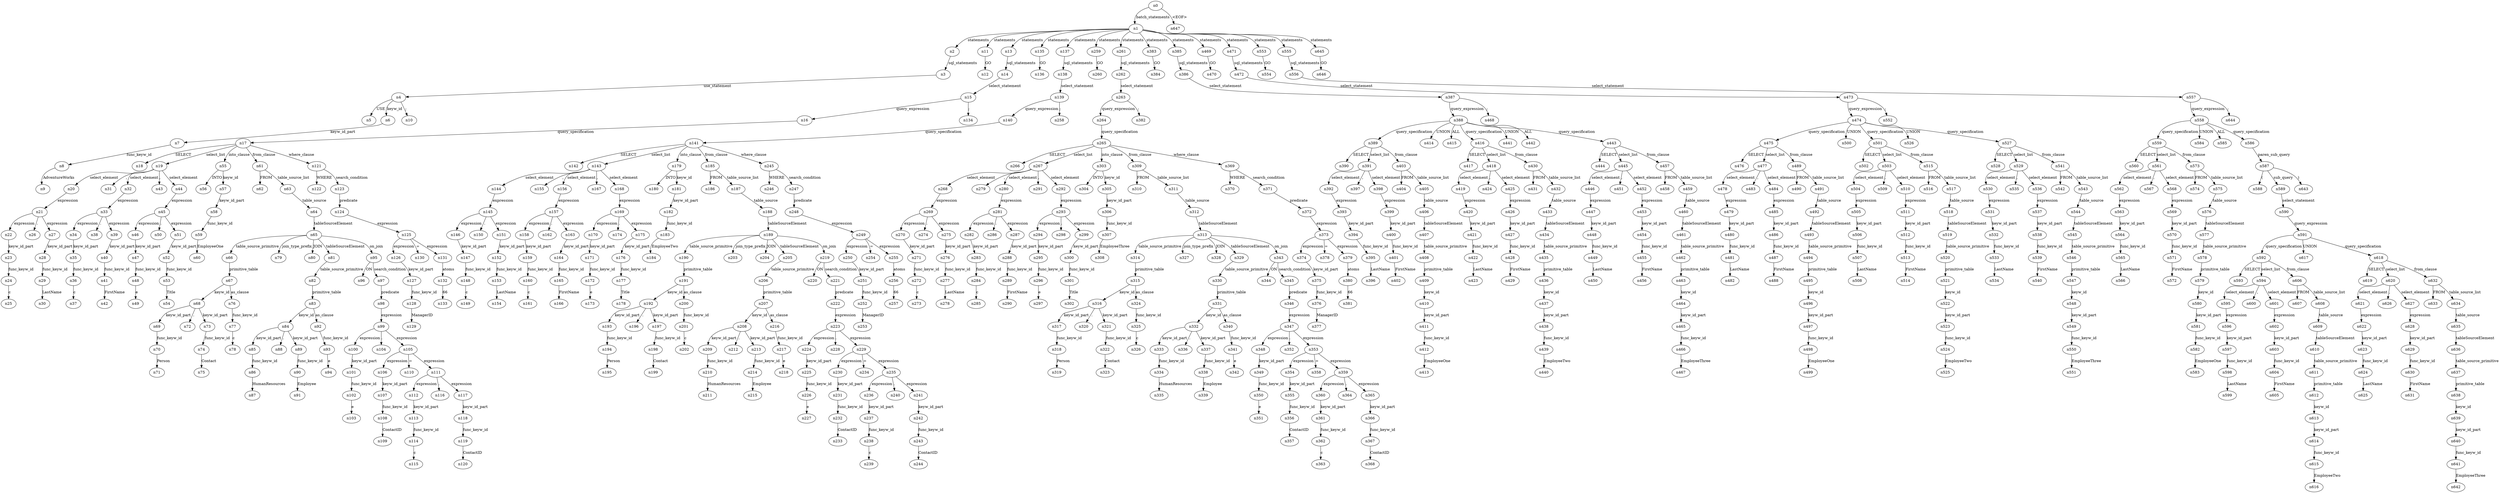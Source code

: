 digraph ParseTree {
  n0 -> n1 [label="batch_statements"];
  n1 -> n2 [label="statements"];
  n2 -> n3 [label="sql_statements"];
  n3 -> n4 [label="use_statement"];
  n4 -> n5 [label="USE"];
  n4 -> n6 [label="keyw_id"];
  n6 -> n7 [label="keyw_id_part"];
  n7 -> n8 [label="func_keyw_id"];
  n8 -> n9 [label="AdventureWorks"];
  n4 -> n10 [label=";"];
  n1 -> n11 [label="statements"];
  n11 -> n12 [label="GO"];
  n1 -> n13 [label="statements"];
  n13 -> n14 [label="sql_statements"];
  n14 -> n15 [label="select_statement"];
  n15 -> n16 [label="query_expression"];
  n16 -> n17 [label="query_specification"];
  n17 -> n18 [label="SELECT"];
  n17 -> n19 [label="select_list"];
  n19 -> n20 [label="select_element"];
  n20 -> n21 [label="expression"];
  n21 -> n22 [label="expression"];
  n22 -> n23 [label="keyw_id_part"];
  n23 -> n24 [label="func_keyw_id"];
  n24 -> n25 [label="c"];
  n21 -> n26 [label="."];
  n21 -> n27 [label="expression"];
  n27 -> n28 [label="keyw_id_part"];
  n28 -> n29 [label="func_keyw_id"];
  n29 -> n30 [label="LastName"];
  n19 -> n31 [label=","];
  n19 -> n32 [label="select_element"];
  n32 -> n33 [label="expression"];
  n33 -> n34 [label="expression"];
  n34 -> n35 [label="keyw_id_part"];
  n35 -> n36 [label="func_keyw_id"];
  n36 -> n37 [label="c"];
  n33 -> n38 [label="."];
  n33 -> n39 [label="expression"];
  n39 -> n40 [label="keyw_id_part"];
  n40 -> n41 [label="func_keyw_id"];
  n41 -> n42 [label="FirstName"];
  n19 -> n43 [label=","];
  n19 -> n44 [label="select_element"];
  n44 -> n45 [label="expression"];
  n45 -> n46 [label="expression"];
  n46 -> n47 [label="keyw_id_part"];
  n47 -> n48 [label="func_keyw_id"];
  n48 -> n49 [label="e"];
  n45 -> n50 [label="."];
  n45 -> n51 [label="expression"];
  n51 -> n52 [label="keyw_id_part"];
  n52 -> n53 [label="func_keyw_id"];
  n53 -> n54 [label="Title"];
  n17 -> n55 [label="into_clause"];
  n55 -> n56 [label="INTO"];
  n55 -> n57 [label="keyw_id"];
  n57 -> n58 [label="keyw_id_part"];
  n58 -> n59 [label="func_keyw_id"];
  n59 -> n60 [label="EmployeeOne"];
  n17 -> n61 [label="from_clause"];
  n61 -> n62 [label="FROM"];
  n61 -> n63 [label="table_source_list"];
  n63 -> n64 [label="table_source"];
  n64 -> n65 [label="tableSourceElement"];
  n65 -> n66 [label="table_source_primitive"];
  n66 -> n67 [label="primitive_table"];
  n67 -> n68 [label="keyw_id"];
  n68 -> n69 [label="keyw_id_part"];
  n69 -> n70 [label="func_keyw_id"];
  n70 -> n71 [label="Person"];
  n68 -> n72 [label="."];
  n68 -> n73 [label="keyw_id_part"];
  n73 -> n74 [label="func_keyw_id"];
  n74 -> n75 [label="Contact"];
  n67 -> n76 [label="as_clause"];
  n76 -> n77 [label="func_keyw_id"];
  n77 -> n78 [label="c"];
  n65 -> n79 [label="join_type_prefix"];
  n65 -> n80 [label="JOIN"];
  n65 -> n81 [label="tableSourceElement"];
  n81 -> n82 [label="table_source_primitive"];
  n82 -> n83 [label="primitive_table"];
  n83 -> n84 [label="keyw_id"];
  n84 -> n85 [label="keyw_id_part"];
  n85 -> n86 [label="func_keyw_id"];
  n86 -> n87 [label="HumanResources"];
  n84 -> n88 [label="."];
  n84 -> n89 [label="keyw_id_part"];
  n89 -> n90 [label="func_keyw_id"];
  n90 -> n91 [label="Employee"];
  n83 -> n92 [label="as_clause"];
  n92 -> n93 [label="func_keyw_id"];
  n93 -> n94 [label="e"];
  n65 -> n95 [label="on_join"];
  n95 -> n96 [label="ON"];
  n95 -> n97 [label="search_condition"];
  n97 -> n98 [label="predicate"];
  n98 -> n99 [label="expression"];
  n99 -> n100 [label="expression"];
  n100 -> n101 [label="keyw_id_part"];
  n101 -> n102 [label="func_keyw_id"];
  n102 -> n103 [label="e"];
  n99 -> n104 [label="."];
  n99 -> n105 [label="expression"];
  n105 -> n106 [label="expression"];
  n106 -> n107 [label="keyw_id_part"];
  n107 -> n108 [label="func_keyw_id"];
  n108 -> n109 [label="ContactID"];
  n105 -> n110 [label="="];
  n105 -> n111 [label="expression"];
  n111 -> n112 [label="expression"];
  n112 -> n113 [label="keyw_id_part"];
  n113 -> n114 [label="func_keyw_id"];
  n114 -> n115 [label="c"];
  n111 -> n116 [label="."];
  n111 -> n117 [label="expression"];
  n117 -> n118 [label="keyw_id_part"];
  n118 -> n119 [label="func_keyw_id"];
  n119 -> n120 [label="ContactID"];
  n17 -> n121 [label="where_clause"];
  n121 -> n122 [label="WHERE"];
  n121 -> n123 [label="search_condition"];
  n123 -> n124 [label="predicate"];
  n124 -> n125 [label="expression"];
  n125 -> n126 [label="expression"];
  n126 -> n127 [label="keyw_id_part"];
  n127 -> n128 [label="func_keyw_id"];
  n128 -> n129 [label="ManagerID"];
  n125 -> n130 [label="="];
  n125 -> n131 [label="expression"];
  n131 -> n132 [label="atoms"];
  n132 -> n133 [label="66"];
  n15 -> n134 [label=";"];
  n1 -> n135 [label="statements"];
  n135 -> n136 [label="GO"];
  n1 -> n137 [label="statements"];
  n137 -> n138 [label="sql_statements"];
  n138 -> n139 [label="select_statement"];
  n139 -> n140 [label="query_expression"];
  n140 -> n141 [label="query_specification"];
  n141 -> n142 [label="SELECT"];
  n141 -> n143 [label="select_list"];
  n143 -> n144 [label="select_element"];
  n144 -> n145 [label="expression"];
  n145 -> n146 [label="expression"];
  n146 -> n147 [label="keyw_id_part"];
  n147 -> n148 [label="func_keyw_id"];
  n148 -> n149 [label="c"];
  n145 -> n150 [label="."];
  n145 -> n151 [label="expression"];
  n151 -> n152 [label="keyw_id_part"];
  n152 -> n153 [label="func_keyw_id"];
  n153 -> n154 [label="LastName"];
  n143 -> n155 [label=","];
  n143 -> n156 [label="select_element"];
  n156 -> n157 [label="expression"];
  n157 -> n158 [label="expression"];
  n158 -> n159 [label="keyw_id_part"];
  n159 -> n160 [label="func_keyw_id"];
  n160 -> n161 [label="c"];
  n157 -> n162 [label="."];
  n157 -> n163 [label="expression"];
  n163 -> n164 [label="keyw_id_part"];
  n164 -> n165 [label="func_keyw_id"];
  n165 -> n166 [label="FirstName"];
  n143 -> n167 [label=","];
  n143 -> n168 [label="select_element"];
  n168 -> n169 [label="expression"];
  n169 -> n170 [label="expression"];
  n170 -> n171 [label="keyw_id_part"];
  n171 -> n172 [label="func_keyw_id"];
  n172 -> n173 [label="e"];
  n169 -> n174 [label="."];
  n169 -> n175 [label="expression"];
  n175 -> n176 [label="keyw_id_part"];
  n176 -> n177 [label="func_keyw_id"];
  n177 -> n178 [label="Title"];
  n141 -> n179 [label="into_clause"];
  n179 -> n180 [label="INTO"];
  n179 -> n181 [label="keyw_id"];
  n181 -> n182 [label="keyw_id_part"];
  n182 -> n183 [label="func_keyw_id"];
  n183 -> n184 [label="EmployeeTwo"];
  n141 -> n185 [label="from_clause"];
  n185 -> n186 [label="FROM"];
  n185 -> n187 [label="table_source_list"];
  n187 -> n188 [label="table_source"];
  n188 -> n189 [label="tableSourceElement"];
  n189 -> n190 [label="table_source_primitive"];
  n190 -> n191 [label="primitive_table"];
  n191 -> n192 [label="keyw_id"];
  n192 -> n193 [label="keyw_id_part"];
  n193 -> n194 [label="func_keyw_id"];
  n194 -> n195 [label="Person"];
  n192 -> n196 [label="."];
  n192 -> n197 [label="keyw_id_part"];
  n197 -> n198 [label="func_keyw_id"];
  n198 -> n199 [label="Contact"];
  n191 -> n200 [label="as_clause"];
  n200 -> n201 [label="func_keyw_id"];
  n201 -> n202 [label="c"];
  n189 -> n203 [label="join_type_prefix"];
  n189 -> n204 [label="JOIN"];
  n189 -> n205 [label="tableSourceElement"];
  n205 -> n206 [label="table_source_primitive"];
  n206 -> n207 [label="primitive_table"];
  n207 -> n208 [label="keyw_id"];
  n208 -> n209 [label="keyw_id_part"];
  n209 -> n210 [label="func_keyw_id"];
  n210 -> n211 [label="HumanResources"];
  n208 -> n212 [label="."];
  n208 -> n213 [label="keyw_id_part"];
  n213 -> n214 [label="func_keyw_id"];
  n214 -> n215 [label="Employee"];
  n207 -> n216 [label="as_clause"];
  n216 -> n217 [label="func_keyw_id"];
  n217 -> n218 [label="e"];
  n189 -> n219 [label="on_join"];
  n219 -> n220 [label="ON"];
  n219 -> n221 [label="search_condition"];
  n221 -> n222 [label="predicate"];
  n222 -> n223 [label="expression"];
  n223 -> n224 [label="expression"];
  n224 -> n225 [label="keyw_id_part"];
  n225 -> n226 [label="func_keyw_id"];
  n226 -> n227 [label="e"];
  n223 -> n228 [label="."];
  n223 -> n229 [label="expression"];
  n229 -> n230 [label="expression"];
  n230 -> n231 [label="keyw_id_part"];
  n231 -> n232 [label="func_keyw_id"];
  n232 -> n233 [label="ContactID"];
  n229 -> n234 [label="="];
  n229 -> n235 [label="expression"];
  n235 -> n236 [label="expression"];
  n236 -> n237 [label="keyw_id_part"];
  n237 -> n238 [label="func_keyw_id"];
  n238 -> n239 [label="c"];
  n235 -> n240 [label="."];
  n235 -> n241 [label="expression"];
  n241 -> n242 [label="keyw_id_part"];
  n242 -> n243 [label="func_keyw_id"];
  n243 -> n244 [label="ContactID"];
  n141 -> n245 [label="where_clause"];
  n245 -> n246 [label="WHERE"];
  n245 -> n247 [label="search_condition"];
  n247 -> n248 [label="predicate"];
  n248 -> n249 [label="expression"];
  n249 -> n250 [label="expression"];
  n250 -> n251 [label="keyw_id_part"];
  n251 -> n252 [label="func_keyw_id"];
  n252 -> n253 [label="ManagerID"];
  n249 -> n254 [label="="];
  n249 -> n255 [label="expression"];
  n255 -> n256 [label="atoms"];
  n256 -> n257 [label="66"];
  n139 -> n258 [label=";"];
  n1 -> n259 [label="statements"];
  n259 -> n260 [label="GO"];
  n1 -> n261 [label="statements"];
  n261 -> n262 [label="sql_statements"];
  n262 -> n263 [label="select_statement"];
  n263 -> n264 [label="query_expression"];
  n264 -> n265 [label="query_specification"];
  n265 -> n266 [label="SELECT"];
  n265 -> n267 [label="select_list"];
  n267 -> n268 [label="select_element"];
  n268 -> n269 [label="expression"];
  n269 -> n270 [label="expression"];
  n270 -> n271 [label="keyw_id_part"];
  n271 -> n272 [label="func_keyw_id"];
  n272 -> n273 [label="c"];
  n269 -> n274 [label="."];
  n269 -> n275 [label="expression"];
  n275 -> n276 [label="keyw_id_part"];
  n276 -> n277 [label="func_keyw_id"];
  n277 -> n278 [label="LastName"];
  n267 -> n279 [label=","];
  n267 -> n280 [label="select_element"];
  n280 -> n281 [label="expression"];
  n281 -> n282 [label="expression"];
  n282 -> n283 [label="keyw_id_part"];
  n283 -> n284 [label="func_keyw_id"];
  n284 -> n285 [label="c"];
  n281 -> n286 [label="."];
  n281 -> n287 [label="expression"];
  n287 -> n288 [label="keyw_id_part"];
  n288 -> n289 [label="func_keyw_id"];
  n289 -> n290 [label="FirstName"];
  n267 -> n291 [label=","];
  n267 -> n292 [label="select_element"];
  n292 -> n293 [label="expression"];
  n293 -> n294 [label="expression"];
  n294 -> n295 [label="keyw_id_part"];
  n295 -> n296 [label="func_keyw_id"];
  n296 -> n297 [label="e"];
  n293 -> n298 [label="."];
  n293 -> n299 [label="expression"];
  n299 -> n300 [label="keyw_id_part"];
  n300 -> n301 [label="func_keyw_id"];
  n301 -> n302 [label="Title"];
  n265 -> n303 [label="into_clause"];
  n303 -> n304 [label="INTO"];
  n303 -> n305 [label="keyw_id"];
  n305 -> n306 [label="keyw_id_part"];
  n306 -> n307 [label="func_keyw_id"];
  n307 -> n308 [label="EmployeeThree"];
  n265 -> n309 [label="from_clause"];
  n309 -> n310 [label="FROM"];
  n309 -> n311 [label="table_source_list"];
  n311 -> n312 [label="table_source"];
  n312 -> n313 [label="tableSourceElement"];
  n313 -> n314 [label="table_source_primitive"];
  n314 -> n315 [label="primitive_table"];
  n315 -> n316 [label="keyw_id"];
  n316 -> n317 [label="keyw_id_part"];
  n317 -> n318 [label="func_keyw_id"];
  n318 -> n319 [label="Person"];
  n316 -> n320 [label="."];
  n316 -> n321 [label="keyw_id_part"];
  n321 -> n322 [label="func_keyw_id"];
  n322 -> n323 [label="Contact"];
  n315 -> n324 [label="as_clause"];
  n324 -> n325 [label="func_keyw_id"];
  n325 -> n326 [label="c"];
  n313 -> n327 [label="join_type_prefix"];
  n313 -> n328 [label="JOIN"];
  n313 -> n329 [label="tableSourceElement"];
  n329 -> n330 [label="table_source_primitive"];
  n330 -> n331 [label="primitive_table"];
  n331 -> n332 [label="keyw_id"];
  n332 -> n333 [label="keyw_id_part"];
  n333 -> n334 [label="func_keyw_id"];
  n334 -> n335 [label="HumanResources"];
  n332 -> n336 [label="."];
  n332 -> n337 [label="keyw_id_part"];
  n337 -> n338 [label="func_keyw_id"];
  n338 -> n339 [label="Employee"];
  n331 -> n340 [label="as_clause"];
  n340 -> n341 [label="func_keyw_id"];
  n341 -> n342 [label="e"];
  n313 -> n343 [label="on_join"];
  n343 -> n344 [label="ON"];
  n343 -> n345 [label="search_condition"];
  n345 -> n346 [label="predicate"];
  n346 -> n347 [label="expression"];
  n347 -> n348 [label="expression"];
  n348 -> n349 [label="keyw_id_part"];
  n349 -> n350 [label="func_keyw_id"];
  n350 -> n351 [label="e"];
  n347 -> n352 [label="."];
  n347 -> n353 [label="expression"];
  n353 -> n354 [label="expression"];
  n354 -> n355 [label="keyw_id_part"];
  n355 -> n356 [label="func_keyw_id"];
  n356 -> n357 [label="ContactID"];
  n353 -> n358 [label="="];
  n353 -> n359 [label="expression"];
  n359 -> n360 [label="expression"];
  n360 -> n361 [label="keyw_id_part"];
  n361 -> n362 [label="func_keyw_id"];
  n362 -> n363 [label="c"];
  n359 -> n364 [label="."];
  n359 -> n365 [label="expression"];
  n365 -> n366 [label="keyw_id_part"];
  n366 -> n367 [label="func_keyw_id"];
  n367 -> n368 [label="ContactID"];
  n265 -> n369 [label="where_clause"];
  n369 -> n370 [label="WHERE"];
  n369 -> n371 [label="search_condition"];
  n371 -> n372 [label="predicate"];
  n372 -> n373 [label="expression"];
  n373 -> n374 [label="expression"];
  n374 -> n375 [label="keyw_id_part"];
  n375 -> n376 [label="func_keyw_id"];
  n376 -> n377 [label="ManagerID"];
  n373 -> n378 [label="="];
  n373 -> n379 [label="expression"];
  n379 -> n380 [label="atoms"];
  n380 -> n381 [label="66"];
  n263 -> n382 [label=";"];
  n1 -> n383 [label="statements"];
  n383 -> n384 [label="GO"];
  n1 -> n385 [label="statements"];
  n385 -> n386 [label="sql_statements"];
  n386 -> n387 [label="select_statement"];
  n387 -> n388 [label="query_expression"];
  n388 -> n389 [label="query_specification"];
  n389 -> n390 [label="SELECT"];
  n389 -> n391 [label="select_list"];
  n391 -> n392 [label="select_element"];
  n392 -> n393 [label="expression"];
  n393 -> n394 [label="keyw_id_part"];
  n394 -> n395 [label="func_keyw_id"];
  n395 -> n396 [label="LastName"];
  n391 -> n397 [label=","];
  n391 -> n398 [label="select_element"];
  n398 -> n399 [label="expression"];
  n399 -> n400 [label="keyw_id_part"];
  n400 -> n401 [label="func_keyw_id"];
  n401 -> n402 [label="FirstName"];
  n389 -> n403 [label="from_clause"];
  n403 -> n404 [label="FROM"];
  n403 -> n405 [label="table_source_list"];
  n405 -> n406 [label="table_source"];
  n406 -> n407 [label="tableSourceElement"];
  n407 -> n408 [label="table_source_primitive"];
  n408 -> n409 [label="primitive_table"];
  n409 -> n410 [label="keyw_id"];
  n410 -> n411 [label="keyw_id_part"];
  n411 -> n412 [label="func_keyw_id"];
  n412 -> n413 [label="EmployeeOne"];
  n388 -> n414 [label="UNION"];
  n388 -> n415 [label="ALL"];
  n388 -> n416 [label="query_specification"];
  n416 -> n417 [label="SELECT"];
  n416 -> n418 [label="select_list"];
  n418 -> n419 [label="select_element"];
  n419 -> n420 [label="expression"];
  n420 -> n421 [label="keyw_id_part"];
  n421 -> n422 [label="func_keyw_id"];
  n422 -> n423 [label="LastName"];
  n418 -> n424 [label=","];
  n418 -> n425 [label="select_element"];
  n425 -> n426 [label="expression"];
  n426 -> n427 [label="keyw_id_part"];
  n427 -> n428 [label="func_keyw_id"];
  n428 -> n429 [label="FirstName"];
  n416 -> n430 [label="from_clause"];
  n430 -> n431 [label="FROM"];
  n430 -> n432 [label="table_source_list"];
  n432 -> n433 [label="table_source"];
  n433 -> n434 [label="tableSourceElement"];
  n434 -> n435 [label="table_source_primitive"];
  n435 -> n436 [label="primitive_table"];
  n436 -> n437 [label="keyw_id"];
  n437 -> n438 [label="keyw_id_part"];
  n438 -> n439 [label="func_keyw_id"];
  n439 -> n440 [label="EmployeeTwo"];
  n388 -> n441 [label="UNION"];
  n388 -> n442 [label="ALL"];
  n388 -> n443 [label="query_specification"];
  n443 -> n444 [label="SELECT"];
  n443 -> n445 [label="select_list"];
  n445 -> n446 [label="select_element"];
  n446 -> n447 [label="expression"];
  n447 -> n448 [label="keyw_id_part"];
  n448 -> n449 [label="func_keyw_id"];
  n449 -> n450 [label="LastName"];
  n445 -> n451 [label=","];
  n445 -> n452 [label="select_element"];
  n452 -> n453 [label="expression"];
  n453 -> n454 [label="keyw_id_part"];
  n454 -> n455 [label="func_keyw_id"];
  n455 -> n456 [label="FirstName"];
  n443 -> n457 [label="from_clause"];
  n457 -> n458 [label="FROM"];
  n457 -> n459 [label="table_source_list"];
  n459 -> n460 [label="table_source"];
  n460 -> n461 [label="tableSourceElement"];
  n461 -> n462 [label="table_source_primitive"];
  n462 -> n463 [label="primitive_table"];
  n463 -> n464 [label="keyw_id"];
  n464 -> n465 [label="keyw_id_part"];
  n465 -> n466 [label="func_keyw_id"];
  n466 -> n467 [label="EmployeeThree"];
  n387 -> n468 [label=";"];
  n1 -> n469 [label="statements"];
  n469 -> n470 [label="GO"];
  n1 -> n471 [label="statements"];
  n471 -> n472 [label="sql_statements"];
  n472 -> n473 [label="select_statement"];
  n473 -> n474 [label="query_expression"];
  n474 -> n475 [label="query_specification"];
  n475 -> n476 [label="SELECT"];
  n475 -> n477 [label="select_list"];
  n477 -> n478 [label="select_element"];
  n478 -> n479 [label="expression"];
  n479 -> n480 [label="keyw_id_part"];
  n480 -> n481 [label="func_keyw_id"];
  n481 -> n482 [label="LastName"];
  n477 -> n483 [label=","];
  n477 -> n484 [label="select_element"];
  n484 -> n485 [label="expression"];
  n485 -> n486 [label="keyw_id_part"];
  n486 -> n487 [label="func_keyw_id"];
  n487 -> n488 [label="FirstName"];
  n475 -> n489 [label="from_clause"];
  n489 -> n490 [label="FROM"];
  n489 -> n491 [label="table_source_list"];
  n491 -> n492 [label="table_source"];
  n492 -> n493 [label="tableSourceElement"];
  n493 -> n494 [label="table_source_primitive"];
  n494 -> n495 [label="primitive_table"];
  n495 -> n496 [label="keyw_id"];
  n496 -> n497 [label="keyw_id_part"];
  n497 -> n498 [label="func_keyw_id"];
  n498 -> n499 [label="EmployeeOne"];
  n474 -> n500 [label="UNION"];
  n474 -> n501 [label="query_specification"];
  n501 -> n502 [label="SELECT"];
  n501 -> n503 [label="select_list"];
  n503 -> n504 [label="select_element"];
  n504 -> n505 [label="expression"];
  n505 -> n506 [label="keyw_id_part"];
  n506 -> n507 [label="func_keyw_id"];
  n507 -> n508 [label="LastName"];
  n503 -> n509 [label=","];
  n503 -> n510 [label="select_element"];
  n510 -> n511 [label="expression"];
  n511 -> n512 [label="keyw_id_part"];
  n512 -> n513 [label="func_keyw_id"];
  n513 -> n514 [label="FirstName"];
  n501 -> n515 [label="from_clause"];
  n515 -> n516 [label="FROM"];
  n515 -> n517 [label="table_source_list"];
  n517 -> n518 [label="table_source"];
  n518 -> n519 [label="tableSourceElement"];
  n519 -> n520 [label="table_source_primitive"];
  n520 -> n521 [label="primitive_table"];
  n521 -> n522 [label="keyw_id"];
  n522 -> n523 [label="keyw_id_part"];
  n523 -> n524 [label="func_keyw_id"];
  n524 -> n525 [label="EmployeeTwo"];
  n474 -> n526 [label="UNION"];
  n474 -> n527 [label="query_specification"];
  n527 -> n528 [label="SELECT"];
  n527 -> n529 [label="select_list"];
  n529 -> n530 [label="select_element"];
  n530 -> n531 [label="expression"];
  n531 -> n532 [label="keyw_id_part"];
  n532 -> n533 [label="func_keyw_id"];
  n533 -> n534 [label="LastName"];
  n529 -> n535 [label=","];
  n529 -> n536 [label="select_element"];
  n536 -> n537 [label="expression"];
  n537 -> n538 [label="keyw_id_part"];
  n538 -> n539 [label="func_keyw_id"];
  n539 -> n540 [label="FirstName"];
  n527 -> n541 [label="from_clause"];
  n541 -> n542 [label="FROM"];
  n541 -> n543 [label="table_source_list"];
  n543 -> n544 [label="table_source"];
  n544 -> n545 [label="tableSourceElement"];
  n545 -> n546 [label="table_source_primitive"];
  n546 -> n547 [label="primitive_table"];
  n547 -> n548 [label="keyw_id"];
  n548 -> n549 [label="keyw_id_part"];
  n549 -> n550 [label="func_keyw_id"];
  n550 -> n551 [label="EmployeeThree"];
  n473 -> n552 [label=";"];
  n1 -> n553 [label="statements"];
  n553 -> n554 [label="GO"];
  n1 -> n555 [label="statements"];
  n555 -> n556 [label="sql_statements"];
  n556 -> n557 [label="select_statement"];
  n557 -> n558 [label="query_expression"];
  n558 -> n559 [label="query_specification"];
  n559 -> n560 [label="SELECT"];
  n559 -> n561 [label="select_list"];
  n561 -> n562 [label="select_element"];
  n562 -> n563 [label="expression"];
  n563 -> n564 [label="keyw_id_part"];
  n564 -> n565 [label="func_keyw_id"];
  n565 -> n566 [label="LastName"];
  n561 -> n567 [label=","];
  n561 -> n568 [label="select_element"];
  n568 -> n569 [label="expression"];
  n569 -> n570 [label="keyw_id_part"];
  n570 -> n571 [label="func_keyw_id"];
  n571 -> n572 [label="FirstName"];
  n559 -> n573 [label="from_clause"];
  n573 -> n574 [label="FROM"];
  n573 -> n575 [label="table_source_list"];
  n575 -> n576 [label="table_source"];
  n576 -> n577 [label="tableSourceElement"];
  n577 -> n578 [label="table_source_primitive"];
  n578 -> n579 [label="primitive_table"];
  n579 -> n580 [label="keyw_id"];
  n580 -> n581 [label="keyw_id_part"];
  n581 -> n582 [label="func_keyw_id"];
  n582 -> n583 [label="EmployeeOne"];
  n558 -> n584 [label="UNION"];
  n558 -> n585 [label="ALL"];
  n558 -> n586 [label="query_specification"];
  n586 -> n587 [label="paren_sub_query"];
  n587 -> n588 [label="("];
  n587 -> n589 [label="sub_query"];
  n589 -> n590 [label="select_statement"];
  n590 -> n591 [label="query_expression"];
  n591 -> n592 [label="query_specification"];
  n592 -> n593 [label="SELECT"];
  n592 -> n594 [label="select_list"];
  n594 -> n595 [label="select_element"];
  n595 -> n596 [label="expression"];
  n596 -> n597 [label="keyw_id_part"];
  n597 -> n598 [label="func_keyw_id"];
  n598 -> n599 [label="LastName"];
  n594 -> n600 [label=","];
  n594 -> n601 [label="select_element"];
  n601 -> n602 [label="expression"];
  n602 -> n603 [label="keyw_id_part"];
  n603 -> n604 [label="func_keyw_id"];
  n604 -> n605 [label="FirstName"];
  n592 -> n606 [label="from_clause"];
  n606 -> n607 [label="FROM"];
  n606 -> n608 [label="table_source_list"];
  n608 -> n609 [label="table_source"];
  n609 -> n610 [label="tableSourceElement"];
  n610 -> n611 [label="table_source_primitive"];
  n611 -> n612 [label="primitive_table"];
  n612 -> n613 [label="keyw_id"];
  n613 -> n614 [label="keyw_id_part"];
  n614 -> n615 [label="func_keyw_id"];
  n615 -> n616 [label="EmployeeTwo"];
  n591 -> n617 [label="UNION"];
  n591 -> n618 [label="query_specification"];
  n618 -> n619 [label="SELECT"];
  n618 -> n620 [label="select_list"];
  n620 -> n621 [label="select_element"];
  n621 -> n622 [label="expression"];
  n622 -> n623 [label="keyw_id_part"];
  n623 -> n624 [label="func_keyw_id"];
  n624 -> n625 [label="LastName"];
  n620 -> n626 [label=","];
  n620 -> n627 [label="select_element"];
  n627 -> n628 [label="expression"];
  n628 -> n629 [label="keyw_id_part"];
  n629 -> n630 [label="func_keyw_id"];
  n630 -> n631 [label="FirstName"];
  n618 -> n632 [label="from_clause"];
  n632 -> n633 [label="FROM"];
  n632 -> n634 [label="table_source_list"];
  n634 -> n635 [label="table_source"];
  n635 -> n636 [label="tableSourceElement"];
  n636 -> n637 [label="table_source_primitive"];
  n637 -> n638 [label="primitive_table"];
  n638 -> n639 [label="keyw_id"];
  n639 -> n640 [label="keyw_id_part"];
  n640 -> n641 [label="func_keyw_id"];
  n641 -> n642 [label="EmployeeThree"];
  n587 -> n643 [label=")"];
  n557 -> n644 [label=";"];
  n1 -> n645 [label="statements"];
  n645 -> n646 [label="GO"];
  n0 -> n647 [label="<EOF>"];
}